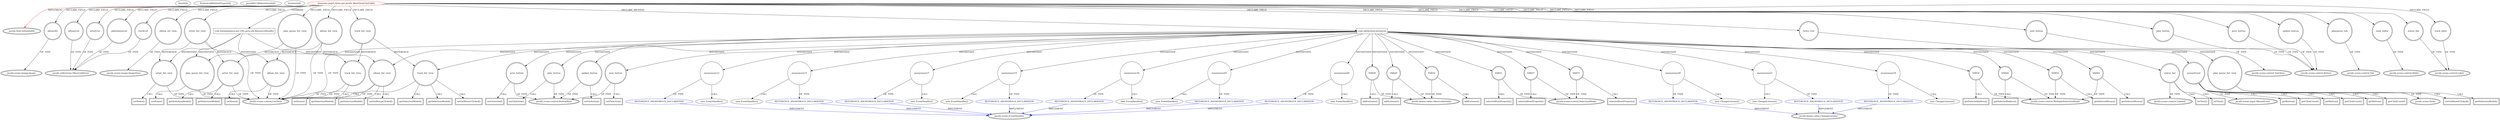 digraph {
baseInfo[graphId=294,category="extension_graph",isAnonymous=false,possibleRelation=true]
frameworkRelatedTypesInfo[0="javafx.fxml.Initializable"]
possibleCollaborationsInfo[0="294~CLIENT_METHOD_DECLARATION-INSTANTIATION-~javafx.fxml.Initializable ~javafx.event.EventHandler ~false~true",1="294~CLIENT_METHOD_DECLARATION-INSTANTIATION-~javafx.fxml.Initializable ~javafx.beans.value.ChangeListener ~false~true"]
locationInfo[projectName="DOOOOOM-jmpd-shared",filePath="/DOOOOOM-jmpd-shared/jmpd-shared-master/src/dooooom/jmpd/client/gui/javafx/MainViewController.java",contextSignature="MainViewController",graphId="294"]
0[label="dooooom.jmpd.client.gui.javafx.MainViewController",vertexType="ROOT_CLIENT_CLASS_DECLARATION",isFrameworkType=false,color=red]
1[label="javafx.fxml.Initializable",vertexType="FRAMEWORK_INTERFACE_TYPE",isFrameworkType=true,peripheries=2]
2[label="albumArt",vertexType="FIELD_DECLARATION",isFrameworkType=true,peripheries=2,shape=circle]
3[label="javafx.scene.image.Image",vertexType="FRAMEWORK_CLASS_TYPE",isFrameworkType=true,peripheries=2]
4[label="albumList",vertexType="FIELD_DECLARATION",isFrameworkType=true,peripheries=2,shape=circle]
5[label="javafx.collections.ObservableList",vertexType="FRAMEWORK_INTERFACE_TYPE",isFrameworkType=true,peripheries=2]
6[label="album_art_view",vertexType="FIELD_DECLARATION",isFrameworkType=true,peripheries=2,shape=circle]
7[label="javafx.scene.image.ImageView",vertexType="FRAMEWORK_CLASS_TYPE",isFrameworkType=true,peripheries=2]
8[label="album_list_view",vertexType="FIELD_DECLARATION",isFrameworkType=true,peripheries=2,shape=circle]
9[label="javafx.scene.control.ListView",vertexType="FRAMEWORK_CLASS_TYPE",isFrameworkType=true,peripheries=2]
10[label="artistList",vertexType="FIELD_DECLARATION",isFrameworkType=true,peripheries=2,shape=circle]
12[label="artist_list_view",vertexType="FIELD_DECLARATION",isFrameworkType=true,peripheries=2,shape=circle]
14[label="lyrics_text",vertexType="FIELD_DECLARATION",isFrameworkType=true,peripheries=2,shape=circle]
15[label="javafx.scene.control.TextArea",vertexType="FRAMEWORK_CLASS_TYPE",isFrameworkType=true,peripheries=2]
16[label="next_button",vertexType="FIELD_DECLARATION",isFrameworkType=true,peripheries=2,shape=circle]
17[label="javafx.scene.control.Button",vertexType="FRAMEWORK_CLASS_TYPE",isFrameworkType=true,peripheries=2]
18[label="playQueueList",vertexType="FIELD_DECLARATION",isFrameworkType=true,peripheries=2,shape=circle]
20[label="play_button",vertexType="FIELD_DECLARATION",isFrameworkType=true,peripheries=2,shape=circle]
22[label="play_queue_list_view",vertexType="FIELD_DECLARATION",isFrameworkType=true,peripheries=2,shape=circle]
24[label="playqueue_tab",vertexType="FIELD_DECLARATION",isFrameworkType=true,peripheries=2,shape=circle]
25[label="javafx.scene.control.Tab",vertexType="FRAMEWORK_CLASS_TYPE",isFrameworkType=true,peripheries=2]
26[label="prev_button",vertexType="FIELD_DECLARATION",isFrameworkType=true,peripheries=2,shape=circle]
28[label="seek_slider",vertexType="FIELD_DECLARATION",isFrameworkType=true,peripheries=2,shape=circle]
29[label="javafx.scene.control.Slider",vertexType="FRAMEWORK_CLASS_TYPE",isFrameworkType=true,peripheries=2]
30[label="status_bar",vertexType="FIELD_DECLARATION",isFrameworkType=true,peripheries=2,shape=circle]
31[label="javafx.scene.control.Label",vertexType="FRAMEWORK_CLASS_TYPE",isFrameworkType=true,peripheries=2]
32[label="trackList",vertexType="FIELD_DECLARATION",isFrameworkType=true,peripheries=2,shape=circle]
34[label="track_label",vertexType="FIELD_DECLARATION",isFrameworkType=true,peripheries=2,shape=circle]
36[label="track_list_view",vertexType="FIELD_DECLARATION",isFrameworkType=true,peripheries=2,shape=circle]
38[label="update_button",vertexType="FIELD_DECLARATION",isFrameworkType=true,peripheries=2,shape=circle]
40[label="void initialize(java.net.URL,java.util.ResourceBundle)",vertexType="OVERRIDING_METHOD_DECLARATION",isFrameworkType=false,shape=box]
41[label="artist_list_view",vertexType="VARIABLE_EXPRESION",isFrameworkType=true,peripheries=2,shape=circle]
42[label="setItems()",vertexType="INSIDE_CALL",isFrameworkType=true,peripheries=2,shape=box]
44[label="album_list_view",vertexType="VARIABLE_EXPRESION",isFrameworkType=true,peripheries=2,shape=circle]
45[label="setItems()",vertexType="INSIDE_CALL",isFrameworkType=true,peripheries=2,shape=box]
47[label="track_list_view",vertexType="VARIABLE_EXPRESION",isFrameworkType=true,peripheries=2,shape=circle]
48[label="setItems()",vertexType="INSIDE_CALL",isFrameworkType=true,peripheries=2,shape=box]
50[label="play_queue_list_view",vertexType="VARIABLE_EXPRESION",isFrameworkType=true,peripheries=2,shape=circle]
51[label="setItems()",vertexType="INSIDE_CALL",isFrameworkType=true,peripheries=2,shape=box]
86[label="void addActionListeners()",vertexType="CLIENT_METHOD_DECLARATION",isFrameworkType=false,shape=box]
87[label="play_button",vertexType="VARIABLE_EXPRESION",isFrameworkType=true,peripheries=2,shape=circle]
89[label="javafx.scene.control.ButtonBase",vertexType="FRAMEWORK_CLASS_TYPE",isFrameworkType=true,peripheries=2]
88[label="setOnAction()",vertexType="INSIDE_CALL",isFrameworkType=true,peripheries=2,shape=box]
91[label="anonymous13",vertexType="VARIABLE_EXPRESION",isFrameworkType=false,shape=circle]
92[label="REFERENCE_ANONYMOUS_DECLARATION",vertexType="REFERENCE_ANONYMOUS_DECLARATION",isFrameworkType=false,color=blue]
93[label="javafx.event.EventHandler",vertexType="FRAMEWORK_INTERFACE_TYPE",isFrameworkType=true,peripheries=2]
90[label="new EventHandler()",vertexType="CONSTRUCTOR_CALL",isFrameworkType=false]
94[label="prev_button",vertexType="VARIABLE_EXPRESION",isFrameworkType=true,peripheries=2,shape=circle]
95[label="setOnAction()",vertexType="INSIDE_CALL",isFrameworkType=true,peripheries=2,shape=box]
98[label="anonymous15",vertexType="VARIABLE_EXPRESION",isFrameworkType=false,shape=circle]
99[label="REFERENCE_ANONYMOUS_DECLARATION",vertexType="REFERENCE_ANONYMOUS_DECLARATION",isFrameworkType=false,color=blue]
97[label="new EventHandler()",vertexType="CONSTRUCTOR_CALL",isFrameworkType=false]
101[label="next_button",vertexType="VARIABLE_EXPRESION",isFrameworkType=true,peripheries=2,shape=circle]
102[label="setOnAction()",vertexType="INSIDE_CALL",isFrameworkType=true,peripheries=2,shape=box]
105[label="anonymous17",vertexType="VARIABLE_EXPRESION",isFrameworkType=false,shape=circle]
106[label="REFERENCE_ANONYMOUS_DECLARATION",vertexType="REFERENCE_ANONYMOUS_DECLARATION",isFrameworkType=false,color=blue]
104[label="new EventHandler()",vertexType="CONSTRUCTOR_CALL",isFrameworkType=false]
108[label="update_button",vertexType="VARIABLE_EXPRESION",isFrameworkType=true,peripheries=2,shape=circle]
109[label="setOnAction()",vertexType="INSIDE_CALL",isFrameworkType=true,peripheries=2,shape=box]
112[label="anonymous19",vertexType="VARIABLE_EXPRESION",isFrameworkType=false,shape=circle]
113[label="REFERENCE_ANONYMOUS_DECLARATION",vertexType="REFERENCE_ANONYMOUS_DECLARATION",isFrameworkType=false,color=blue]
111[label="new EventHandler()",vertexType="CONSTRUCTOR_CALL",isFrameworkType=false]
115[label="VAR20",vertexType="VARIABLE_EXPRESION",isFrameworkType=true,peripheries=2,shape=circle]
117[label="javafx.beans.value.ObservableValue",vertexType="FRAMEWORK_INTERFACE_TYPE",isFrameworkType=true,peripheries=2]
116[label="addListener()",vertexType="INSIDE_CALL",isFrameworkType=true,peripheries=2,shape=box]
118[label="VAR21",vertexType="VARIABLE_EXPRESION",isFrameworkType=true,peripheries=2,shape=circle]
120[label="javafx.scene.control.SelectionModel",vertexType="FRAMEWORK_CLASS_TYPE",isFrameworkType=true,peripheries=2]
119[label="selectedItemProperty()",vertexType="INSIDE_CALL",isFrameworkType=true,peripheries=2,shape=box]
121[label="artist_list_view",vertexType="VARIABLE_EXPRESION",isFrameworkType=true,peripheries=2,shape=circle]
122[label="getSelectionModel()",vertexType="INSIDE_CALL",isFrameworkType=true,peripheries=2,shape=box]
125[label="anonymous23",vertexType="VARIABLE_EXPRESION",isFrameworkType=false,shape=circle]
126[label="REFERENCE_ANONYMOUS_DECLARATION",vertexType="REFERENCE_ANONYMOUS_DECLARATION",isFrameworkType=false,color=blue]
127[label="javafx.beans.value.ChangeListener",vertexType="FRAMEWORK_INTERFACE_TYPE",isFrameworkType=true,peripheries=2]
124[label="new ChangeListener()",vertexType="CONSTRUCTOR_CALL",isFrameworkType=false]
128[label="VAR24",vertexType="VARIABLE_EXPRESION",isFrameworkType=true,peripheries=2,shape=circle]
130[label="javafx.scene.control.MultipleSelectionModel",vertexType="FRAMEWORK_CLASS_TYPE",isFrameworkType=true,peripheries=2]
129[label="getSelectedIndices()",vertexType="INSIDE_CALL",isFrameworkType=true,peripheries=2,shape=box]
132[label="getSelectionModel()",vertexType="INSIDE_CALL",isFrameworkType=true,peripheries=2,shape=box]
133[label="VAR26",vertexType="VARIABLE_EXPRESION",isFrameworkType=true,peripheries=2,shape=circle]
134[label="addListener()",vertexType="INSIDE_CALL",isFrameworkType=true,peripheries=2,shape=box]
136[label="VAR27",vertexType="VARIABLE_EXPRESION",isFrameworkType=true,peripheries=2,shape=circle]
137[label="selectedItemProperty()",vertexType="INSIDE_CALL",isFrameworkType=true,peripheries=2,shape=box]
139[label="album_list_view",vertexType="VARIABLE_EXPRESION",isFrameworkType=true,peripheries=2,shape=circle]
140[label="getSelectionModel()",vertexType="INSIDE_CALL",isFrameworkType=true,peripheries=2,shape=box]
143[label="anonymous29",vertexType="VARIABLE_EXPRESION",isFrameworkType=false,shape=circle]
144[label="REFERENCE_ANONYMOUS_DECLARATION",vertexType="REFERENCE_ANONYMOUS_DECLARATION",isFrameworkType=false,color=blue]
142[label="new ChangeListener()",vertexType="CONSTRUCTOR_CALL",isFrameworkType=false]
146[label="VAR30",vertexType="VARIABLE_EXPRESION",isFrameworkType=true,peripheries=2,shape=circle]
147[label="getSelectedIndices()",vertexType="INSIDE_CALL",isFrameworkType=true,peripheries=2,shape=box]
150[label="getSelectionModel()",vertexType="INSIDE_CALL",isFrameworkType=true,peripheries=2,shape=box]
151[label="VAR32",vertexType="VARIABLE_EXPRESION",isFrameworkType=true,peripheries=2,shape=circle]
152[label="addListener()",vertexType="INSIDE_CALL",isFrameworkType=true,peripheries=2,shape=box]
154[label="VAR33",vertexType="VARIABLE_EXPRESION",isFrameworkType=true,peripheries=2,shape=circle]
155[label="selectedItemProperty()",vertexType="INSIDE_CALL",isFrameworkType=true,peripheries=2,shape=box]
157[label="track_list_view",vertexType="VARIABLE_EXPRESION",isFrameworkType=true,peripheries=2,shape=circle]
158[label="getSelectionModel()",vertexType="INSIDE_CALL",isFrameworkType=true,peripheries=2,shape=box]
161[label="anonymous35",vertexType="VARIABLE_EXPRESION",isFrameworkType=false,shape=circle]
162[label="REFERENCE_ANONYMOUS_DECLARATION",vertexType="REFERENCE_ANONYMOUS_DECLARATION",isFrameworkType=false,color=blue]
160[label="new ChangeListener()",vertexType="CONSTRUCTOR_CALL",isFrameworkType=false]
164[label="status_bar",vertexType="VARIABLE_EXPRESION",isFrameworkType=true,peripheries=2,shape=circle]
166[label="javafx.scene.control.Labeled",vertexType="FRAMEWORK_CLASS_TYPE",isFrameworkType=true,peripheries=2]
165[label="setText()",vertexType="INSIDE_CALL",isFrameworkType=true,peripheries=2,shape=box]
168[label="setText()",vertexType="INSIDE_CALL",isFrameworkType=true,peripheries=2,shape=box]
170[label="setOnMouseClicked()",vertexType="INSIDE_CALL",isFrameworkType=true,peripheries=2,shape=box]
172[label="anonymous39",vertexType="VARIABLE_EXPRESION",isFrameworkType=false,shape=circle]
173[label="REFERENCE_ANONYMOUS_DECLARATION",vertexType="REFERENCE_ANONYMOUS_DECLARATION",isFrameworkType=false,color=blue]
171[label="new EventHandler()",vertexType="CONSTRUCTOR_CALL",isFrameworkType=false]
175[label="mouseEvent",vertexType="VARIABLE_EXPRESION",isFrameworkType=true,peripheries=2,shape=circle]
177[label="javafx.scene.input.MouseEvent",vertexType="FRAMEWORK_CLASS_TYPE",isFrameworkType=true,peripheries=2]
176[label="getButton()",vertexType="INSIDE_CALL",isFrameworkType=true,peripheries=2,shape=box]
179[label="getClickCount()",vertexType="INSIDE_CALL",isFrameworkType=true,peripheries=2,shape=box]
180[label="VAR42",vertexType="VARIABLE_EXPRESION",isFrameworkType=true,peripheries=2,shape=circle]
181[label="getSelectedItems()",vertexType="INSIDE_CALL",isFrameworkType=true,peripheries=2,shape=box]
184[label="getSelectionModel()",vertexType="INSIDE_CALL",isFrameworkType=true,peripheries=2,shape=box]
186[label="setOnMouseClicked()",vertexType="INSIDE_CALL",isFrameworkType=true,peripheries=2,shape=box]
188[label="anonymous45",vertexType="VARIABLE_EXPRESION",isFrameworkType=false,shape=circle]
189[label="REFERENCE_ANONYMOUS_DECLARATION",vertexType="REFERENCE_ANONYMOUS_DECLARATION",isFrameworkType=false,color=blue]
187[label="new EventHandler()",vertexType="CONSTRUCTOR_CALL",isFrameworkType=false]
192[label="getButton()",vertexType="INSIDE_CALL",isFrameworkType=true,peripheries=2,shape=box]
194[label="getClickCount()",vertexType="INSIDE_CALL",isFrameworkType=true,peripheries=2,shape=box]
195[label="play_queue_list_view",vertexType="VARIABLE_EXPRESION",isFrameworkType=true,peripheries=2,shape=circle]
197[label="javafx.scene.Node",vertexType="FRAMEWORK_CLASS_TYPE",isFrameworkType=true,peripheries=2]
196[label="setOnMouseClicked()",vertexType="INSIDE_CALL",isFrameworkType=true,peripheries=2,shape=box]
199[label="anonymous49",vertexType="VARIABLE_EXPRESION",isFrameworkType=false,shape=circle]
200[label="REFERENCE_ANONYMOUS_DECLARATION",vertexType="REFERENCE_ANONYMOUS_DECLARATION",isFrameworkType=false,color=blue]
198[label="new EventHandler()",vertexType="CONSTRUCTOR_CALL",isFrameworkType=false]
203[label="getButton()",vertexType="INSIDE_CALL",isFrameworkType=true,peripheries=2,shape=box]
205[label="getClickCount()",vertexType="INSIDE_CALL",isFrameworkType=true,peripheries=2,shape=box]
206[label="VAR52",vertexType="VARIABLE_EXPRESION",isFrameworkType=true,peripheries=2,shape=circle]
207[label="getSelectedItems()",vertexType="INSIDE_CALL",isFrameworkType=true,peripheries=2,shape=box]
210[label="getSelectionModel()",vertexType="INSIDE_CALL",isFrameworkType=true,peripheries=2,shape=box]
0->1[label="IMPLEMENT",color=red]
0->2[label="DECLARE_FIELD"]
2->3[label="OF_TYPE"]
0->4[label="DECLARE_FIELD"]
4->5[label="OF_TYPE"]
0->6[label="DECLARE_FIELD"]
6->7[label="OF_TYPE"]
0->8[label="DECLARE_FIELD"]
8->9[label="OF_TYPE"]
0->10[label="DECLARE_FIELD"]
10->5[label="OF_TYPE"]
0->12[label="DECLARE_FIELD"]
12->9[label="OF_TYPE"]
0->14[label="DECLARE_FIELD"]
14->15[label="OF_TYPE"]
0->16[label="DECLARE_FIELD"]
16->17[label="OF_TYPE"]
0->18[label="DECLARE_FIELD"]
18->5[label="OF_TYPE"]
0->20[label="DECLARE_FIELD"]
20->17[label="OF_TYPE"]
0->22[label="DECLARE_FIELD"]
22->9[label="OF_TYPE"]
0->24[label="DECLARE_FIELD"]
24->25[label="OF_TYPE"]
0->26[label="DECLARE_FIELD"]
26->17[label="OF_TYPE"]
0->28[label="DECLARE_FIELD"]
28->29[label="OF_TYPE"]
0->30[label="DECLARE_FIELD"]
30->31[label="OF_TYPE"]
0->32[label="DECLARE_FIELD"]
32->5[label="OF_TYPE"]
0->34[label="DECLARE_FIELD"]
34->31[label="OF_TYPE"]
0->36[label="DECLARE_FIELD"]
36->9[label="OF_TYPE"]
0->38[label="DECLARE_FIELD"]
38->17[label="OF_TYPE"]
0->40[label="OVERRIDE"]
40->41[label="INSTANTIATE"]
12->41[label="REFERENCE"]
41->9[label="OF_TYPE"]
41->42[label="CALL"]
40->44[label="INSTANTIATE"]
8->44[label="REFERENCE"]
44->9[label="OF_TYPE"]
44->45[label="CALL"]
40->47[label="INSTANTIATE"]
36->47[label="REFERENCE"]
47->9[label="OF_TYPE"]
47->48[label="CALL"]
40->50[label="INSTANTIATE"]
22->50[label="REFERENCE"]
50->9[label="OF_TYPE"]
50->51[label="CALL"]
0->86[label="DECLARE_METHOD"]
86->87[label="INSTANTIATE"]
87->89[label="OF_TYPE"]
87->88[label="CALL"]
86->91[label="INSTANTIATE"]
92->93[label="IMPLEMENT",color=blue]
91->92[label="OF_TYPE"]
91->90[label="CALL"]
86->94[label="INSTANTIATE"]
94->89[label="OF_TYPE"]
94->95[label="CALL"]
86->98[label="INSTANTIATE"]
99->93[label="IMPLEMENT",color=blue]
98->99[label="OF_TYPE"]
98->97[label="CALL"]
86->101[label="INSTANTIATE"]
101->89[label="OF_TYPE"]
101->102[label="CALL"]
86->105[label="INSTANTIATE"]
106->93[label="IMPLEMENT",color=blue]
105->106[label="OF_TYPE"]
105->104[label="CALL"]
86->108[label="INSTANTIATE"]
108->89[label="OF_TYPE"]
108->109[label="CALL"]
86->112[label="INSTANTIATE"]
113->93[label="IMPLEMENT",color=blue]
112->113[label="OF_TYPE"]
112->111[label="CALL"]
86->115[label="INSTANTIATE"]
115->117[label="OF_TYPE"]
115->116[label="CALL"]
86->118[label="INSTANTIATE"]
118->120[label="OF_TYPE"]
118->119[label="CALL"]
86->121[label="INSTANTIATE"]
12->121[label="REFERENCE"]
121->9[label="OF_TYPE"]
121->122[label="CALL"]
86->125[label="INSTANTIATE"]
126->127[label="IMPLEMENT",color=blue]
125->126[label="OF_TYPE"]
125->124[label="CALL"]
86->128[label="INSTANTIATE"]
128->130[label="OF_TYPE"]
128->129[label="CALL"]
121->132[label="CALL"]
86->133[label="INSTANTIATE"]
133->117[label="OF_TYPE"]
133->134[label="CALL"]
86->136[label="INSTANTIATE"]
136->120[label="OF_TYPE"]
136->137[label="CALL"]
86->139[label="INSTANTIATE"]
8->139[label="REFERENCE"]
139->9[label="OF_TYPE"]
139->140[label="CALL"]
86->143[label="INSTANTIATE"]
144->127[label="IMPLEMENT",color=blue]
143->144[label="OF_TYPE"]
143->142[label="CALL"]
86->146[label="INSTANTIATE"]
146->130[label="OF_TYPE"]
146->147[label="CALL"]
139->150[label="CALL"]
86->151[label="INSTANTIATE"]
151->117[label="OF_TYPE"]
151->152[label="CALL"]
86->154[label="INSTANTIATE"]
154->120[label="OF_TYPE"]
154->155[label="CALL"]
86->157[label="INSTANTIATE"]
36->157[label="REFERENCE"]
157->9[label="OF_TYPE"]
157->158[label="CALL"]
86->161[label="INSTANTIATE"]
162->127[label="IMPLEMENT",color=blue]
161->162[label="OF_TYPE"]
161->160[label="CALL"]
86->164[label="INSTANTIATE"]
164->166[label="OF_TYPE"]
164->165[label="CALL"]
164->168[label="CALL"]
157->170[label="CALL"]
86->172[label="INSTANTIATE"]
173->93[label="IMPLEMENT",color=blue]
172->173[label="OF_TYPE"]
172->171[label="CALL"]
86->175[label="INSTANTIATE"]
175->177[label="OF_TYPE"]
175->176[label="CALL"]
175->179[label="CALL"]
86->180[label="INSTANTIATE"]
180->130[label="OF_TYPE"]
180->181[label="CALL"]
157->184[label="CALL"]
139->186[label="CALL"]
86->188[label="INSTANTIATE"]
189->93[label="IMPLEMENT",color=blue]
188->189[label="OF_TYPE"]
188->187[label="CALL"]
175->192[label="CALL"]
175->194[label="CALL"]
86->195[label="INSTANTIATE"]
195->197[label="OF_TYPE"]
195->196[label="CALL"]
86->199[label="INSTANTIATE"]
200->93[label="IMPLEMENT",color=blue]
199->200[label="OF_TYPE"]
199->198[label="CALL"]
175->203[label="CALL"]
175->205[label="CALL"]
86->206[label="INSTANTIATE"]
206->130[label="OF_TYPE"]
206->207[label="CALL"]
195->210[label="CALL"]
}
